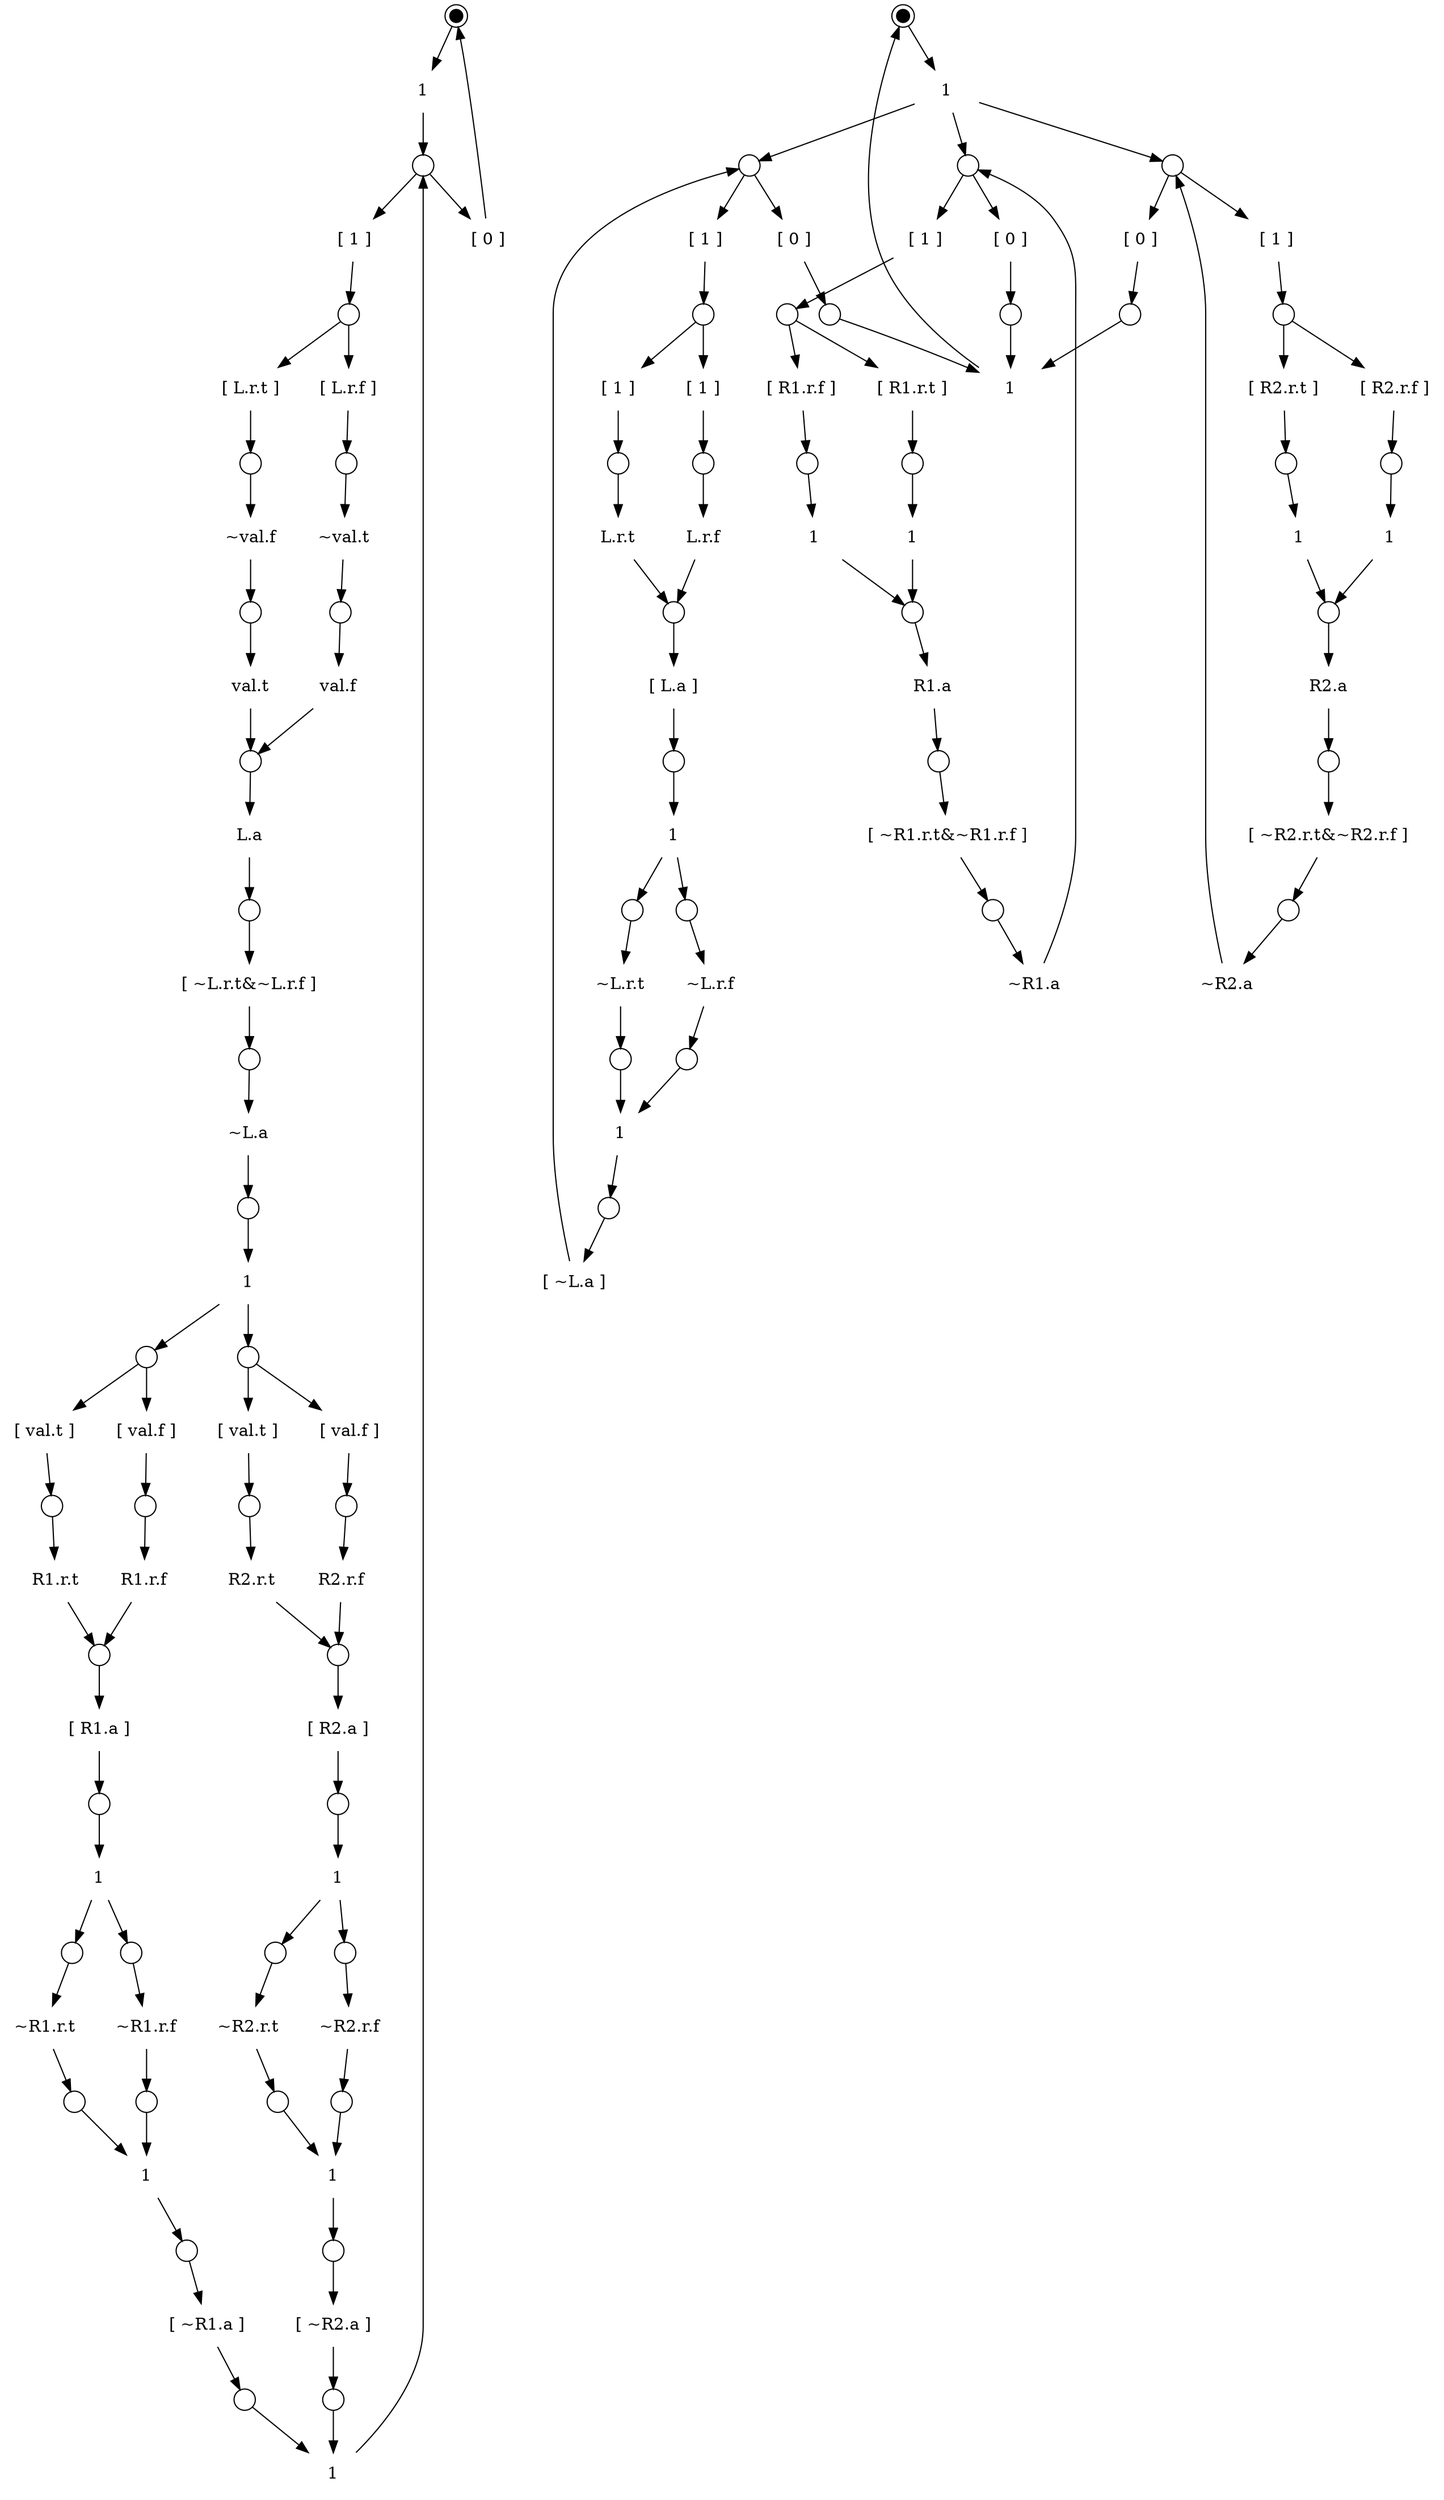digraph model
{
	subgraph fork1b
	{
		graph["label"="" "variables"="L.r.t,L.r.f,L.a,R1.r.t,R1.r.f,R1.a,R2.r.t,R2.r.f,R2.a,val.t,val.f" "type"="local" "elaborate"="true" "reset"="~L.r.t&~L.r.f&~L.a&~R1.r.t&~R1.r.f&~R1.a&~R2.r.t&~R2.r.f&~R2.a&~val.t&~val.f"];
		S0["shape"="circle" "width"="0.15" "peripheries"="2" "style"="filled" "fillcolor"="#000000" "label"=""];
		T0["shape"="plaintext" "label"="1"];
		S0->T0;
		S1["shape"="circle" "width"="0.25" "label"=""];
		T0->S1;
		T1["shape"="plaintext" "label"="[ 1 ]"];
		S1->T1;
		S2["shape"="circle" "width"="0.25" "label"=""];
		T1->S2;
		T2["shape"="plaintext" "label"="[ L.r.t ]"];
		S2->T2;
		S3["shape"="circle" "width"="0.25" "label"=""];
		T2->S3;
		T3["shape"="plaintext" "label"="~val.f"];
		S3->T3;
		S4["shape"="circle" "width"="0.25" "label"=""];
		T3->S4;
		T4["shape"="plaintext" "label"="val.t"];
		S4->T4;
		T5["shape"="plaintext" "label"="[ L.r.f ]"];
		S2->T5;
		S5["shape"="circle" "width"="0.25" "label"=""];
		T5->S5;
		T6["shape"="plaintext" "label"="~val.t"];
		S5->T6;
		S6["shape"="circle" "width"="0.25" "label"=""];
		T6->S6;
		T7["shape"="plaintext" "label"="val.f"];
		S6->T7;
		S7["shape"="circle" "width"="0.25" "label"=""];
		T4->S7;
		T7->S7;
		T8["shape"="plaintext" "label"="L.a"];
		S7->T8;
		S8["shape"="circle" "width"="0.25" "label"=""];
		T8->S8;
		T9["shape"="plaintext" "label"="[ ~L.r.t&~L.r.f ]"];
		S8->T9;
		S9["shape"="circle" "width"="0.25" "label"=""];
		T9->S9;
		T10["shape"="plaintext" "label"="~L.a"];
		S9->T10;
		S10["shape"="circle" "width"="0.25" "label"=""];
		T10->S10;
		T11["shape"="plaintext" "label"="1"];
		S10->T11;
		S11["shape"="circle" "width"="0.25" "label"=""];
		T11->S11;
		T12["shape"="plaintext" "label"="[ val.t ]"];
		S11->T12;
		S12["shape"="circle" "width"="0.25" "label"=""];
		T12->S12;
		T13["shape"="plaintext" "label"="R1.r.t"];
		S12->T13;
		T14["shape"="plaintext" "label"="[ val.f ]"];
		S11->T14;
		S13["shape"="circle" "width"="0.25" "label"=""];
		T14->S13;
		T15["shape"="plaintext" "label"="R1.r.f"];
		S13->T15;
		S14["shape"="circle" "width"="0.25" "label"=""];
		T13->S14;
		T15->S14;
		T16["shape"="plaintext" "label"="[ R1.a ]"];
		S14->T16;
		S15["shape"="circle" "width"="0.25" "label"=""];
		T16->S15;
		T17["shape"="plaintext" "label"="1"];
		S15->T17;
		S16["shape"="circle" "width"="0.25" "label"=""];
		T17->S16;
		T18["shape"="plaintext" "label"="~R1.r.t"];
		S16->T18;
		S17["shape"="circle" "width"="0.25" "label"=""];
		T18->S17;
		S18["shape"="circle" "width"="0.25" "label"=""];
		T17->S18;
		T19["shape"="plaintext" "label"="~R1.r.f"];
		S18->T19;
		S19["shape"="circle" "width"="0.25" "label"=""];
		T19->S19;
		T20["shape"="plaintext" "label"="1"];
		S17->T20;
		S19->T20;
		S20["shape"="circle" "width"="0.25" "label"=""];
		T20->S20;
		T21["shape"="plaintext" "label"="[ ~R1.a ]"];
		S20->T21;
		S21["shape"="circle" "width"="0.25" "label"=""];
		T21->S21;
		S22["shape"="circle" "width"="0.25" "label"=""];
		T11->S22;
		T22["shape"="plaintext" "label"="[ val.t ]"];
		S22->T22;
		S23["shape"="circle" "width"="0.25" "label"=""];
		T22->S23;
		T23["shape"="plaintext" "label"="R2.r.t"];
		S23->T23;
		T24["shape"="plaintext" "label"="[ val.f ]"];
		S22->T24;
		S24["shape"="circle" "width"="0.25" "label"=""];
		T24->S24;
		T25["shape"="plaintext" "label"="R2.r.f"];
		S24->T25;
		S25["shape"="circle" "width"="0.25" "label"=""];
		T23->S25;
		T25->S25;
		T26["shape"="plaintext" "label"="[ R2.a ]"];
		S25->T26;
		S26["shape"="circle" "width"="0.25" "label"=""];
		T26->S26;
		T27["shape"="plaintext" "label"="1"];
		S26->T27;
		S27["shape"="circle" "width"="0.25" "label"=""];
		T27->S27;
		T28["shape"="plaintext" "label"="~R2.r.t"];
		S27->T28;
		S28["shape"="circle" "width"="0.25" "label"=""];
		T28->S28;
		S29["shape"="circle" "width"="0.25" "label"=""];
		T27->S29;
		T29["shape"="plaintext" "label"="~R2.r.f"];
		S29->T29;
		S30["shape"="circle" "width"="0.25" "label"=""];
		T29->S30;
		T30["shape"="plaintext" "label"="1"];
		S28->T30;
		S30->T30;
		S31["shape"="circle" "width"="0.25" "label"=""];
		T30->S31;
		T31["shape"="plaintext" "label"="[ ~R2.a ]"];
		S31->T31;
		S32["shape"="circle" "width"="0.25" "label"=""];
		T31->S32;
		T32["shape"="plaintext" "label"="1"];
		S21->T32;
		S32->T32;
		T32->S1;
		T33["shape"="plaintext" "label"="[ 0 ]"];
		S1->T33;
		T33->S0;
	}
	subgraph environment
	{
		graph["label"="" "variables"="L.r.t,L.r.f,L.a,R1.r.t,R1.r.f,R1.a,R2.r.t,R2.r.f,R2.a,_var0.t,_var0.f,_var1.t,_var1.f,_var2.t,_var2.f" "type"="remote" "elaborate"="false" "reset"="~L.r.t&~L.r.f&~L.a&~R1.r.t&~R1.r.f&~R1.a&~R2.r.t&~R2.r.f&~R2.a"];
		S33["shape"="circle" "width"="0.15" "peripheries"="2" "style"="filled" "fillcolor"="#000000" "label"=""];
		T34["shape"="plaintext" "label"="1"];
		S33->T34;
		S34["shape"="circle" "width"="0.25" "label"=""];
		T34->S34;
		T35["shape"="plaintext" "label"="[ 1 ]"];
		S34->T35;
		S35["shape"="circle" "width"="0.25" "label"=""];
		T35->S35;
		T36["shape"="plaintext" "label"="[ 1 ]"];
		S35->T36;
		S36["shape"="circle" "width"="0.25" "label"=""];
		T36->S36;
		T37["shape"="plaintext" "label"="L.r.t"];
		S36->T37;
		T38["shape"="plaintext" "label"="[ 1 ]"];
		S35->T38;
		S37["shape"="circle" "width"="0.25" "label"=""];
		T38->S37;
		T39["shape"="plaintext" "label"="L.r.f"];
		S37->T39;
		S38["shape"="circle" "width"="0.25" "label"=""];
		T37->S38;
		T39->S38;
		T40["shape"="plaintext" "label"="[ L.a ]"];
		S38->T40;
		S39["shape"="circle" "width"="0.25" "label"=""];
		T40->S39;
		T41["shape"="plaintext" "label"="1"];
		S39->T41;
		S40["shape"="circle" "width"="0.25" "label"=""];
		T41->S40;
		T42["shape"="plaintext" "label"="~L.r.t"];
		S40->T42;
		S41["shape"="circle" "width"="0.25" "label"=""];
		T42->S41;
		S42["shape"="circle" "width"="0.25" "label"=""];
		T41->S42;
		T43["shape"="plaintext" "label"="~L.r.f"];
		S42->T43;
		S43["shape"="circle" "width"="0.25" "label"=""];
		T43->S43;
		T44["shape"="plaintext" "label"="1"];
		S41->T44;
		S43->T44;
		S44["shape"="circle" "width"="0.25" "label"=""];
		T44->S44;
		T45["shape"="plaintext" "label"="[ ~L.a ]"];
		S44->T45;
		T45->S34;
		T46["shape"="plaintext" "label"="[ 0 ]"];
		S34->T46;
		S45["shape"="circle" "width"="0.25" "label"=""];
		T46->S45;
		S46["shape"="circle" "width"="0.25" "label"=""];
		T34->S46;
		T47["shape"="plaintext" "label"="[ 1 ]"];
		S46->T47;
		S47["shape"="circle" "width"="0.25" "label"=""];
		T47->S47;
		T48["shape"="plaintext" "label"="[ R1.r.t ]"];
		S47->T48;
		S48["shape"="circle" "width"="0.25" "label"=""];
		T48->S48;
		T49["shape"="plaintext" "label"="1"];
		S48->T49;
		T50["shape"="plaintext" "label"="[ R1.r.f ]"];
		S47->T50;
		S49["shape"="circle" "width"="0.25" "label"=""];
		T50->S49;
		T51["shape"="plaintext" "label"="1"];
		S49->T51;
		S50["shape"="circle" "width"="0.25" "label"=""];
		T49->S50;
		T51->S50;
		T52["shape"="plaintext" "label"="R1.a"];
		S50->T52;
		S51["shape"="circle" "width"="0.25" "label"=""];
		T52->S51;
		T53["shape"="plaintext" "label"="[ ~R1.r.t&~R1.r.f ]"];
		S51->T53;
		S52["shape"="circle" "width"="0.25" "label"=""];
		T53->S52;
		T54["shape"="plaintext" "label"="~R1.a"];
		S52->T54;
		T54->S46;
		T55["shape"="plaintext" "label"="[ 0 ]"];
		S46->T55;
		S53["shape"="circle" "width"="0.25" "label"=""];
		T55->S53;
		S54["shape"="circle" "width"="0.25" "label"=""];
		T34->S54;
		T56["shape"="plaintext" "label"="[ 1 ]"];
		S54->T56;
		S55["shape"="circle" "width"="0.25" "label"=""];
		T56->S55;
		T57["shape"="plaintext" "label"="[ R2.r.t ]"];
		S55->T57;
		S56["shape"="circle" "width"="0.25" "label"=""];
		T57->S56;
		T58["shape"="plaintext" "label"="1"];
		S56->T58;
		T59["shape"="plaintext" "label"="[ R2.r.f ]"];
		S55->T59;
		S57["shape"="circle" "width"="0.25" "label"=""];
		T59->S57;
		T60["shape"="plaintext" "label"="1"];
		S57->T60;
		S58["shape"="circle" "width"="0.25" "label"=""];
		T58->S58;
		T60->S58;
		T61["shape"="plaintext" "label"="R2.a"];
		S58->T61;
		S59["shape"="circle" "width"="0.25" "label"=""];
		T61->S59;
		T62["shape"="plaintext" "label"="[ ~R2.r.t&~R2.r.f ]"];
		S59->T62;
		S60["shape"="circle" "width"="0.25" "label"=""];
		T62->S60;
		T63["shape"="plaintext" "label"="~R2.a"];
		S60->T63;
		T63->S54;
		T64["shape"="plaintext" "label"="[ 0 ]"];
		S54->T64;
		S61["shape"="circle" "width"="0.25" "label"=""];
		T64->S61;
		T65["shape"="plaintext" "label"="1"];
		S45->T65;
		S53->T65;
		S61->T65;
		T65->S33;
	}
}
